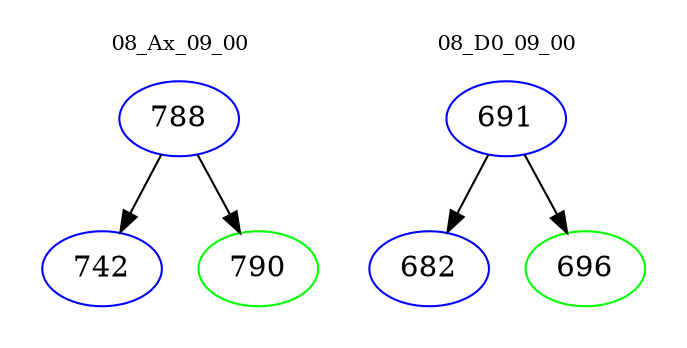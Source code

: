 digraph{
subgraph cluster_0 {
color = white
label = "08_Ax_09_00";
fontsize=10;
T0_788 [label="788", color="blue"]
T0_788 -> T0_742 [color="black"]
T0_742 [label="742", color="blue"]
T0_788 -> T0_790 [color="black"]
T0_790 [label="790", color="green"]
}
subgraph cluster_1 {
color = white
label = "08_D0_09_00";
fontsize=10;
T1_691 [label="691", color="blue"]
T1_691 -> T1_682 [color="black"]
T1_682 [label="682", color="blue"]
T1_691 -> T1_696 [color="black"]
T1_696 [label="696", color="green"]
}
}
